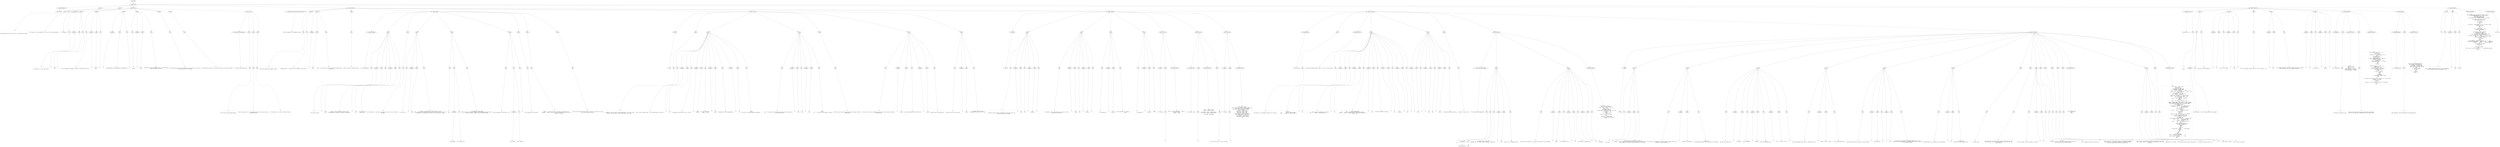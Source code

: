 digraph lpegNode {

node [fontname=Helvetica]
edge [style=dashed]

doc_0 [label="doc - 508"]


doc_0 -> { section_1}
{rank=same; section_1}

section_1 [label="section: 1-449"]


// END RANK doc_0

section_1 -> { header_2 prose_3 prose_4 section_5 section_6 section_7 section_8}
{rank=same; header_2 prose_3 prose_4 section_5 section_6 section_7 section_8}

header_2 [label="1 : Grammar Module"]

prose_3 [label="prose"]

prose_4 [label="prose"]

section_5 [label="section: 9-26"]

section_6 [label="section: 37-163"]

section_7 [label="section: 351-428"]

section_8 [label="section: 450-508"]


// END RANK section_1

header_2 -> leaf_9
leaf_9  [color=Gray,shape=rectangle,fontname=Inconsolata,label="* Grammar Module"]
// END RANK header_2

prose_3 -> { raw_10}
{rank=same; raw_10}

raw_10 [label="raw"]


// END RANK prose_3

raw_10 -> leaf_11
leaf_11  [color=Gray,shape=rectangle,fontname=Inconsolata,label="


The grammar module returns one function, which generates a grammar.
"]
// END RANK raw_10

prose_4 -> { raw_12}
{rank=same; raw_12}

raw_12 [label="raw"]


// END RANK prose_4

raw_12 -> leaf_13
leaf_13  [color=Gray,shape=rectangle,fontname=Inconsolata,label="
This document is a good candidate for a more strictly literate approach.

"]
// END RANK raw_12

section_5 -> { header_14 prose_15 prose_16 prose_17 prose_18 prose_19 prose_20 section_21}
{rank=same; header_14 prose_15 prose_16 prose_17 prose_18 prose_19 prose_20 section_21}

header_14 [label="2 : Introduction"]

prose_15 [label="prose"]

prose_16 [label="prose"]

prose_17 [label="prose"]

prose_18 [label="prose"]

prose_19 [label="prose"]

prose_20 [label="prose"]

section_21 [label="section: 27-36"]


// END RANK section_5

header_14 -> leaf_22
leaf_22  [color=Gray,shape=rectangle,fontname=Inconsolata,label="** Introduction"]
// END RANK header_14

prose_15 -> { raw_23 prespace_24 bold_25 raw_26}
{rank=same; raw_23 prespace_24 bold_25 raw_26}

raw_23 [label="raw"]

prespace_24 [label="prespace"]

bold_25 [label="bold"]

raw_26 [label="raw"]


// END RANK prose_15

raw_23 -> leaf_27
leaf_27  [color=Gray,shape=rectangle,fontname=Inconsolata,label="

This module is in a very real sense a"]
// END RANK raw_23

prespace_24 -> leaf_28
leaf_28  [color=Gray,shape=rectangle,fontname=Inconsolata,label=" "]
// END RANK prespace_24

bold_25 -> leaf_29
leaf_29  [color=Gray,shape=rectangle,fontname=Inconsolata,label="duet"]
// END RANK bold_25

raw_26 -> leaf_30
leaf_30  [color=Gray,shape=rectangle,fontname=Inconsolata,label=".
"]
// END RANK raw_26

prose_16 -> { raw_31 prespace_32 literal_33 raw_34}
{rank=same; raw_31 prespace_32 literal_33 raw_34}

raw_31 [label="raw"]

prespace_32 [label="prespace"]

literal_33 [label="literal"]

raw_34 [label="raw"]


// END RANK prose_16

raw_31 -> leaf_35
leaf_35  [color=Gray,shape=rectangle,fontname=Inconsolata,label="
It is an adaptation, refinement, extension, of Phillipe Janda's work,"]
// END RANK raw_31

prespace_32 -> leaf_36
leaf_36  [color=Gray,shape=rectangle,fontname=Inconsolata,label=""]
// END RANK prespace_32

literal_33 -> leaf_37
leaf_37  [color=Gray,shape=rectangle,fontname=Inconsolata,label="luaepnf"]
// END RANK literal_33

raw_34 -> leaf_38
leaf_38  [color=Gray,shape=rectangle,fontname=Inconsolata,label=":
"]
// END RANK raw_34

prose_17 -> { prespace_39 bold_40 raw_41}
{rank=same; prespace_39 bold_40 raw_41}

prespace_39 [label="prespace"]

bold_40 [label="bold"]

raw_41 [label="raw"]


// END RANK prose_17

prespace_39 -> leaf_42
leaf_42  [color=Gray,shape=rectangle,fontname=Inconsolata,label=""]
// END RANK prespace_39

bold_40 -> leaf_43
leaf_43  [color=Gray,shape=rectangle,fontname=Inconsolata,label="[[luaepnf][http://siffiejoe.github.io/lua-luaepnf/]]"]
// END RANK bold_40

raw_41 -> leaf_44
leaf_44  [color=Gray,shape=rectangle,fontname=Inconsolata,label="
"]
// END RANK raw_41

prose_18 -> { raw_45 prespace_46 literal_47 raw_48}
{rank=same; raw_45 prespace_46 literal_47 raw_48}

raw_45 [label="raw"]

prespace_46 [label="prespace"]

literal_47 [label="literal"]

raw_48 [label="raw"]


// END RANK prose_18

raw_45 -> leaf_49
leaf_49  [color=Gray,shape=rectangle,fontname=Inconsolata,label="
While"]
// END RANK raw_45

prespace_46 -> leaf_50
leaf_50  [color=Gray,shape=rectangle,fontname=Inconsolata,label=" "]
// END RANK prespace_46

literal_47 -> leaf_51
leaf_51  [color=Gray,shape=rectangle,fontname=Inconsolata,label="femto"]
// END RANK literal_47

raw_48 -> leaf_52
leaf_52  [color=Gray,shape=rectangle,fontname=Inconsolata,label=" is based on a repl by Tim Caswell, that is a case of taking a
sketch and painting a picture.
"]
// END RANK raw_48

prose_19 -> { raw_53}
{rank=same; raw_53}

raw_53 [label="raw"]


// END RANK prose_19

raw_53 -> leaf_54
leaf_54  [color=Gray,shape=rectangle,fontname=Inconsolata,label="
Many difficult aspects of this algorithm are found directly in the source
material upon which this is based.
"]
// END RANK raw_53

prose_20 -> { raw_55}
{rank=same; raw_55}

raw_55 [label="raw"]


// END RANK prose_20

raw_55 -> leaf_56
leaf_56  [color=Gray,shape=rectangle,fontname=Inconsolata,label="
Don Phillipe has my thanks, and my fervent hope that he enjoys what follows.

"]
// END RANK raw_55

section_21 -> { header_57 prose_58 prose_59 prose_60}
{rank=same; header_57 prose_58 prose_59 prose_60}

header_57 [label="4 : Aside to the Knuthian camp"]

prose_58 [label="prose"]

prose_59 [label="prose"]

prose_60 [label="prose"]


// END RANK section_21

header_57 -> leaf_61
leaf_61  [color=Gray,shape=rectangle,fontname=Inconsolata,label="**** Aside to the Knuthian camp"]
// END RANK header_57

prose_58 -> { raw_62}
{rank=same; raw_62}

raw_62 [label="raw"]


// END RANK prose_58

raw_62 -> leaf_63
leaf_63  [color=Gray,shape=rectangle,fontname=Inconsolata,label="

I have written a semi-literate boostrap.
"]
// END RANK raw_62

prose_59 -> { raw_64}
{rank=same; raw_64}

raw_64 [label="raw"]


// END RANK prose_59

raw_64 -> leaf_65
leaf_65  [color=Gray,shape=rectangle,fontname=Inconsolata,label="
I make no apology for this.  Cleaning what follows into a literate order is
a tractable problem.
"]
// END RANK raw_64

prose_60 -> { raw_66}
{rank=same; raw_66}

raw_66 [label="raw"]


// END RANK prose_60

raw_66 -> leaf_67
leaf_67  [color=Gray,shape=rectangle,fontname=Inconsolata,label="
In the meantime, let us build a Grammar from parts.

"]
// END RANK raw_66

section_6 -> { header_68 prose_69 prose_70 prose_71 section_72 section_73 section_74 section_75}
{rank=same; header_68 prose_69 prose_70 prose_71 section_72 section_73 section_74 section_75}

header_68 [label="2 : Return Parameters of the Grammar Function"]

prose_69 [label="prose"]

prose_70 [label="prose"]

prose_71 [label="prose"]

section_72 [label="section: 48-76"]

section_73 [label="section: 77-101"]

section_74 [label="section: 102-142"]

section_75 [label="section: 164-218"]


// END RANK section_6

header_68 -> leaf_76
leaf_76  [color=Gray,shape=rectangle,fontname=Inconsolata,label="** Return Parameters of the Grammar Function"]
// END RANK header_68

prose_69 -> { raw_77}
{rank=same; raw_77}

raw_77 [label="raw"]


// END RANK prose_69

raw_77 -> leaf_78
leaf_78  [color=Gray,shape=rectangle,fontname=Inconsolata,label="

This function takes two parameters, namely:
"]
// END RANK raw_77

prose_70 -> { raw_79 prespace_80 literal_81 raw_82}
{rank=same; raw_79 prespace_80 literal_81 raw_82}

raw_79 [label="raw"]

prespace_80 [label="prespace"]

literal_81 [label="literal"]

raw_82 [label="raw"]


// END RANK prose_70

raw_79 -> leaf_83
leaf_83  [color=Gray,shape=rectangle,fontname=Inconsolata,label="
  - grammar_template :  A function with one parameter, which must be"]
// END RANK raw_79

prespace_80 -> leaf_84
leaf_84  [color=Gray,shape=rectangle,fontname=Inconsolata,label=" "]
// END RANK prespace_80

literal_81 -> leaf_85
leaf_85  [color=Gray,shape=rectangle,fontname=Inconsolata,label="_ENV"]
// END RANK literal_81

raw_82 -> leaf_86
leaf_86  [color=Gray,shape=rectangle,fontname=Inconsolata,label=".
  - metas :  A map with keys of string and values of Node subclass
             constructors.
"]
// END RANK raw_82

prose_71 -> { raw_87}
{rank=same; raw_87}

raw_87 [label="raw"]


// END RANK prose_71

raw_87 -> leaf_88
leaf_88  [color=Gray,shape=rectangle,fontname=Inconsolata,label="
Both of these are reasonably complex.

"]
// END RANK raw_87

section_72 -> { header_89 prose_90 prose_91 prose_92 prose_93 prose_94 prose_95 prose_96 prose_97}
{rank=same; header_89 prose_90 prose_91 prose_92 prose_93 prose_94 prose_95 prose_96 prose_97}

header_89 [label="3 : grammar_template"]

prose_90 [label="prose"]

prose_91 [label="prose"]

prose_92 [label="prose"]

prose_93 [label="prose"]

prose_94 [label="prose"]

prose_95 [label="prose"]

prose_96 [label="prose"]

prose_97 [label="prose"]


// END RANK section_72

header_89 -> leaf_98
leaf_98  [color=Gray,shape=rectangle,fontname=Inconsolata,label="*** grammar_template"]
// END RANK header_89

prose_90 -> { raw_99 prespace_100 literal_101 raw_102 prespace_103 literal_104 raw_105}
{rank=same; raw_99 prespace_100 literal_101 raw_102 prespace_103 literal_104 raw_105}

raw_99 [label="raw"]

prespace_100 [label="prespace"]

literal_101 [label="literal"]

raw_102 [label="raw"]

prespace_103 [label="prespace"]

literal_104 [label="literal"]

raw_105 [label="raw"]


// END RANK prose_90

raw_99 -> leaf_106
leaf_106  [color=Gray,shape=rectangle,fontname=Inconsolata,label="

  The internal function"]
// END RANK raw_99

prespace_100 -> leaf_107
leaf_107  [color=Gray,shape=rectangle,fontname=Inconsolata,label=" "]
// END RANK prespace_100

literal_101 -> leaf_108
leaf_108  [color=Gray,shape=rectangle,fontname=Inconsolata,label="define"]
// END RANK literal_101

raw_102 -> leaf_109
leaf_109  [color=Gray,shape=rectangle,fontname=Inconsolata,label=" creates a custom environment variable, neatly
sidestepping Lua's pedantic insistance on prepending"]
// END RANK raw_102

prespace_103 -> leaf_110
leaf_110  [color=Gray,shape=rectangle,fontname=Inconsolata,label=" "]
// END RANK prespace_103

literal_104 -> leaf_111
leaf_111  [color=Gray,shape=rectangle,fontname=Inconsolata,label="local"]
// END RANK literal_104

raw_105 -> leaf_112
leaf_112  [color=Gray,shape=rectangle,fontname=Inconsolata,label=" to all values of
significance.
"]
// END RANK raw_105

prose_91 -> { raw_113}
{rank=same; raw_113}

raw_113 [label="raw"]


// END RANK prose_91

raw_113 -> leaf_114
leaf_114  [color=Gray,shape=rectangle,fontname=Inconsolata,label="
More relevantly, it constructs a full grammar, which will return a table of
type Node.
"]
// END RANK raw_113

prose_92 -> { raw_115 prespace_116 literal_117 raw_118}
{rank=same; raw_115 prespace_116 literal_117 raw_118}

raw_115 [label="raw"]

prespace_116 [label="prespace"]

literal_117 [label="literal"]

raw_118 [label="raw"]


// END RANK prose_92

raw_115 -> leaf_119
leaf_119  [color=Gray,shape=rectangle,fontname=Inconsolata,label="
If you stick to"]
// END RANK raw_115

prespace_116 -> leaf_120
leaf_120  [color=Gray,shape=rectangle,fontname=Inconsolata,label=" "]
// END RANK prespace_116

literal_117 -> leaf_121
leaf_121  [color=Gray,shape=rectangle,fontname=Inconsolata,label="lpeg"]
// END RANK literal_117

raw_118 -> leaf_122
leaf_122  [color=Gray,shape=rectangle,fontname=Inconsolata,label=" patterns, as you should, all array values will be of
Node.  Captures will interpolate various other sorts of Lua values, which will
induce halting in some places and silently corrupt execution in others.
"]
// END RANK raw_118

prose_93 -> { raw_123 link_124 raw_125}
{rank=same; raw_123 link_124 raw_125}

raw_123 [label="raw"]

link_124 [label="link"]

raw_125 [label="raw"]


// END RANK prose_93

raw_123 -> leaf_126
leaf_126  [color=Gray,shape=rectangle,fontname=Inconsolata,label="
The "]
// END RANK raw_123

link_124 -> { anchortext_127 url_128}
{rank=same; anchortext_127 url_128}

anchortext_127 [label="anchortext"]

url_128 [label="url"]


// END RANK link_124

anchortext_127 -> leaf_129
leaf_129  [color=Gray,shape=rectangle,fontname=Inconsolata,label="elpatt module"]
// END RANK anchortext_127

url_128 -> leaf_130
leaf_130  [color=Gray,shape=rectangle,fontname=Inconsolata,label="hts://~/elpatt.orb"]
// END RANK url_128

raw_125 -> leaf_131
leaf_131  [color=Gray,shape=rectangle,fontname=Inconsolata,label=" is intended to provide those
patterns which are allowed in Grammars, while expanding the scope of some
favorites to properly respect utf-8 and otherwise behave.
"]
// END RANK raw_125

prose_94 -> { raw_132 link_133 raw_134}
{rank=same; raw_132 link_133 raw_134}

raw_132 [label="raw"]

link_133 [label="link"]

raw_134 [label="raw"]


// END RANK prose_94

raw_132 -> leaf_135
leaf_135  [color=Gray,shape=rectangle,fontname=Inconsolata,label="
There are examples of the format in the "]
// END RANK raw_132

link_133 -> { anchortext_136 url_137}
{rank=same; anchortext_136 url_137}

anchortext_136 [label="anchortext"]

url_137 [label="url"]


// END RANK link_133

anchortext_136 -> leaf_138
leaf_138  [color=Gray,shape=rectangle,fontname=Inconsolata,label="spec module"]
// END RANK anchortext_136

url_137 -> leaf_139
leaf_139  [color=Gray,shape=rectangle,fontname=Inconsolata,label="hts://~/spec.orb"]
// END RANK url_137

raw_134 -> leaf_140
leaf_140  [color=Gray,shape=rectangle,fontname=Inconsolata,label=".
"]
// END RANK raw_134

prose_95 -> { raw_141}
{rank=same; raw_141}

raw_141 [label="raw"]


// END RANK prose_95

raw_141 -> leaf_142
leaf_142  [color=Gray,shape=rectangle,fontname=Inconsolata,label="
Also included are two functions:
"]
// END RANK raw_141

prose_96 -> { raw_143}
{rank=same; raw_143}

raw_143 [label="raw"]


// END RANK prose_96

raw_143 -> leaf_144
leaf_144  [color=Gray,shape=rectangle,fontname=Inconsolata,label="
  -  START :  a string which must be the same as the starting rule.
  -  SUPPRESS :  either a string or an array of strings. These rules will be
                 removed from the Node.
"]
// END RANK raw_143

prose_97 -> { raw_145}
{rank=same; raw_145}

raw_145 [label="raw"]


// END RANK prose_97

raw_145 -> leaf_146
leaf_146  [color=Gray,shape=rectangle,fontname=Inconsolata,label="
The use of ALL-CAPS was Phillipe Janda's convention, I agree that it reads
well in this singular instance.

"]
// END RANK raw_145

section_73 -> { header_147 prose_148 prose_149 prose_150 prose_151 prose_152 prose_153}
{rank=same; header_147 prose_148 prose_149 prose_150 prose_151 prose_152 prose_153}

header_147 [label="3 : metas"]

prose_148 [label="prose"]

prose_149 [label="prose"]

prose_150 [label="prose"]

prose_151 [label="prose"]

prose_152 [label="prose"]

prose_153 [label="prose"]


// END RANK section_73

header_147 -> leaf_154
leaf_154  [color=Gray,shape=rectangle,fontname=Inconsolata,label="*** metas"]
// END RANK header_147

prose_148 -> { raw_155}
{rank=same; raw_155}

raw_155 [label="raw"]


// END RANK prose_148

raw_155 -> leaf_156
leaf_156  [color=Gray,shape=rectangle,fontname=Inconsolata,label="

  By default a node will inherit from the Node class.  If you want custom
behavior, you must pass in a table of metatable constructors.
"]
// END RANK raw_155

prose_149 -> { raw_157 prespace_158 literal_159 raw_160 prespace_161 literal_162 raw_163 prespace_164 literal_165 raw_166 prespace_167 literal_168 raw_169}
{rank=same; raw_157 prespace_158 literal_159 raw_160 prespace_161 literal_162 raw_163 prespace_164 literal_165 raw_166 prespace_167 literal_168 raw_169}

raw_157 [label="raw"]

prespace_158 [label="prespace"]

literal_159 [label="literal"]

raw_160 [label="raw"]

prespace_161 [label="prespace"]

literal_162 [label="literal"]

raw_163 [label="raw"]

prespace_164 [label="prespace"]

literal_165 [label="literal"]

raw_166 [label="raw"]

prespace_167 [label="prespace"]

literal_168 [label="literal"]

raw_169 [label="raw"]


// END RANK prose_149

raw_157 -> leaf_170
leaf_170  [color=Gray,shape=rectangle,fontname=Inconsolata,label="
That's a fairly specific beast.  Any rule defined above will have an"]
// END RANK raw_157

prespace_158 -> leaf_171
leaf_171  [color=Gray,shape=rectangle,fontname=Inconsolata,label=" "]
// END RANK prespace_158

literal_159 -> leaf_172
leaf_172  [color=Gray,shape=rectangle,fontname=Inconsolata,label="id"]
// END RANK literal_159

raw_160 -> leaf_173
leaf_173  [color=Gray,shape=rectangle,fontname=Inconsolata,label="
corresonding to the name of the rule.  Unless"]
// END RANK raw_160

prespace_161 -> leaf_174
leaf_174  [color=Gray,shape=rectangle,fontname=Inconsolata,label=" "]
// END RANK prespace_161

literal_162 -> leaf_175
leaf_175  [color=Gray,shape=rectangle,fontname=Inconsolata,label="SUPPRESS"]
// END RANK literal_162

raw_163 -> leaf_176
leaf_176  [color=Gray,shape=rectangle,fontname=Inconsolata,label="ed, this will become
a Node.  If the"]
// END RANK raw_163

prespace_164 -> leaf_177
leaf_177  [color=Gray,shape=rectangle,fontname=Inconsolata,label=" "]
// END RANK prespace_164

literal_165 -> leaf_178
leaf_178  [color=Gray,shape=rectangle,fontname=Inconsolata,label="metas"]
// END RANK literal_165

raw_166 -> leaf_179
leaf_179  [color=Gray,shape=rectangle,fontname=Inconsolata,label=" parameter has a key corresponding to"]
// END RANK raw_166

prespace_167 -> leaf_180
leaf_180  [color=Gray,shape=rectangle,fontname=Inconsolata,label=" "]
// END RANK prespace_167

literal_168 -> leaf_181
leaf_181  [color=Gray,shape=rectangle,fontname=Inconsolata,label="id"]
// END RANK literal_168

raw_169 -> leaf_182
leaf_182  [color=Gray,shape=rectangle,fontname=Inconsolata,label=", then it
must return a function taking two parameters:
"]
// END RANK raw_169

prose_150 -> { raw_183 prespace_184 literal_185 raw_186 prespace_187 literal_188 raw_189}
{rank=same; raw_183 prespace_184 literal_185 raw_186 prespace_187 literal_188 raw_189}

raw_183 [label="raw"]

prespace_184 [label="prespace"]

literal_185 [label="literal"]

raw_186 [label="raw"]

prespace_187 [label="prespace"]

literal_188 [label="literal"]

raw_189 [label="raw"]


// END RANK prose_150

raw_183 -> leaf_190
leaf_190  [color=Gray,shape=rectangle,fontname=Inconsolata,label="
   - node :  The node under construction, which under normal circumstances
             will already have the"]
// END RANK raw_183

prespace_184 -> leaf_191
leaf_191  [color=Gray,shape=rectangle,fontname=Inconsolata,label=" "]
// END RANK prespace_184

literal_185 -> leaf_192
leaf_192  [color=Gray,shape=rectangle,fontname=Inconsolata,label="first"]
// END RANK literal_185

raw_186 -> leaf_193
leaf_193  [color=Gray,shape=rectangle,fontname=Inconsolata,label=" and"]
// END RANK raw_186

prespace_187 -> leaf_194
leaf_194  [color=Gray,shape=rectangle,fontname=Inconsolata,label=" "]
// END RANK prespace_187

literal_188 -> leaf_195
leaf_195  [color=Gray,shape=rectangle,fontname=Inconsolata,label="last"]
// END RANK literal_188

raw_189 -> leaf_196
leaf_196  [color=Gray,shape=rectangle,fontname=Inconsolata,label=" fields.
   - str  :  The entire str the grammar is parsing.
"]
// END RANK raw_189

prose_151 -> { raw_197}
{rank=same; raw_197}

raw_197 [label="raw"]


// END RANK prose_151

raw_197 -> leaf_198
leaf_198  [color=Gray,shape=rectangle,fontname=Inconsolata,label="
Which must return that same node, decorated in whatever fashion is
appropriate.
"]
// END RANK raw_197

prose_152 -> { raw_199 prespace_200 literal_201 raw_202 prespace_203 literal_204 raw_205}
{rank=same; raw_199 prespace_200 literal_201 raw_202 prespace_203 literal_204 raw_205}

raw_199 [label="raw"]

prespace_200 [label="prespace"]

literal_201 [label="literal"]

raw_202 [label="raw"]

prespace_203 [label="prespace"]

literal_204 [label="literal"]

raw_205 [label="raw"]


// END RANK prose_152

raw_199 -> leaf_206
leaf_206  [color=Gray,shape=rectangle,fontname=Inconsolata,label="
The node will not have a metatable at this point, and the function must attach
a metatable with"]
// END RANK raw_199

prespace_200 -> leaf_207
leaf_207  [color=Gray,shape=rectangle,fontname=Inconsolata,label=" "]
// END RANK prespace_200

literal_201 -> leaf_208
leaf_208  [color=Gray,shape=rectangle,fontname=Inconsolata,label="__index"]
// END RANK literal_201

raw_202 -> leaf_209
leaf_209  [color=Gray,shape=rectangle,fontname=Inconsolata,label=" equal to some table which itself has the"]
// END RANK raw_202

prespace_203 -> leaf_210
leaf_210  [color=Gray,shape=rectangle,fontname=Inconsolata,label=" "]
// END RANK prespace_203

literal_204 -> leaf_211
leaf_211  [color=Gray,shape=rectangle,fontname=Inconsolata,label="__index"]
// END RANK literal_204

raw_205 -> leaf_212
leaf_212  [color=Gray,shape=rectangle,fontname=Inconsolata,label="
Node as some recursive backstop.
"]
// END RANK raw_205

prose_153 -> { raw_213 prespace_214 italic_215 raw_216}
{rank=same; raw_213 prespace_214 italic_215 raw_216}

raw_213 [label="raw"]

prespace_214 [label="prespace"]

italic_215 [label="italic"]

raw_216 [label="raw"]


// END RANK prose_153

raw_213 -> leaf_217
leaf_217  [color=Gray,shape=rectangle,fontname=Inconsolata,label="
You might say the return value must"]
// END RANK raw_213

prespace_214 -> leaf_218
leaf_218  [color=Gray,shape=rectangle,fontname=Inconsolata,label=" "]
// END RANK prespace_214

italic_215 -> leaf_219
leaf_219  [color=Gray,shape=rectangle,fontname=Inconsolata,label="inherit"]
// END RANK italic_215

raw_216 -> leaf_220
leaf_220  [color=Gray,shape=rectangle,fontname=Inconsolata,label=" from Node, if we were using
a language that did that sort of thing.

"]
// END RANK raw_216

section_74 -> { header_221 prose_222 prose_223 prose_224 prose_225 section_226 section_227 section_228}
{rank=same; header_221 prose_222 prose_223 prose_224 prose_225 section_226 section_227 section_228}

header_221 [label="3 : requires"]

prose_222 [label="prose"]

prose_223 [label="prose"]

prose_224 [label="prose"]

prose_225 [label="prose"]

section_226 [label="section: 117-125"]

section_227 [label="section: 126-142"]

section_228 [label="section: 143-163"]


// END RANK section_74

header_221 -> leaf_229
leaf_229  [color=Gray,shape=rectangle,fontname=Inconsolata,label="*** requires"]
// END RANK header_221

prose_222 -> { raw_230 prespace_231 literal_232 raw_233 prespace_234 literal_235 raw_236}
{rank=same; raw_230 prespace_231 literal_232 raw_233 prespace_234 literal_235 raw_236}

raw_230 [label="raw"]

prespace_231 [label="prespace"]

literal_232 [label="literal"]

raw_233 [label="raw"]

prespace_234 [label="prespace"]

literal_235 [label="literal"]

raw_236 [label="raw"]


// END RANK prose_222

raw_230 -> leaf_237
leaf_237  [color=Gray,shape=rectangle,fontname=Inconsolata,label="


- [X] #todo  Note the require strings below, which prevent this from
             being a usable library, because"]
// END RANK raw_230

prespace_231 -> leaf_238
leaf_238  [color=Gray,shape=rectangle,fontname=Inconsolata,label=" "]
// END RANK prespace_231

literal_232 -> leaf_239
leaf_239  [color=Gray,shape=rectangle,fontname=Inconsolata,label="node"]
// END RANK literal_232

raw_233 -> leaf_240
leaf_240  [color=Gray,shape=rectangle,fontname=Inconsolata,label=" not"]
// END RANK raw_233

prespace_234 -> leaf_241
leaf_241  [color=Gray,shape=rectangle,fontname=Inconsolata,label=" "]
// END RANK prespace_234

literal_235 -> leaf_242
leaf_242  [color=Gray,shape=rectangle,fontname=Inconsolata,label="lpegnode"]
// END RANK literal_235

raw_236 -> leaf_243
leaf_243  [color=Gray,shape=rectangle,fontname=Inconsolata,label=".
"]
// END RANK raw_236

prose_223 -> { raw_244 prespace_245 literal_246 raw_247 prespace_248 literal_249 raw_250}
{rank=same; raw_244 prespace_245 literal_246 raw_247 prespace_248 literal_249 raw_250}

raw_244 [label="raw"]

prespace_245 [label="prespace"]

literal_246 [label="literal"]

raw_247 [label="raw"]

prespace_248 [label="prespace"]

literal_249 [label="literal"]

raw_250 [label="raw"]


// END RANK prose_223

raw_244 -> leaf_251
leaf_251  [color=Gray,shape=rectangle,fontname=Inconsolata,label="
             The problem is almost a philosophical one, and it's what I'm
             setting out to solve with"]
// END RANK raw_244

prespace_245 -> leaf_252
leaf_252  [color=Gray,shape=rectangle,fontname=Inconsolata,label=" "]
// END RANK prespace_245

literal_246 -> leaf_253
leaf_253  [color=Gray,shape=rectangle,fontname=Inconsolata,label="bridge"]
// END RANK literal_246

raw_247 -> leaf_254
leaf_254  [color=Gray,shape=rectangle,fontname=Inconsolata,label=" and"]
// END RANK raw_247

prespace_248 -> leaf_255
leaf_255  [color=Gray,shape=rectangle,fontname=Inconsolata,label=" "]
// END RANK prespace_248

literal_249 -> leaf_256
leaf_256  [color=Gray,shape=rectangle,fontname=Inconsolata,label="manifest"]
// END RANK literal_249

raw_250 -> leaf_257
leaf_257  [color=Gray,shape=rectangle,fontname=Inconsolata,label=".
"]
// END RANK raw_250

prose_224 -> { raw_258 prespace_259 literal_260 raw_261}
{rank=same; raw_258 prespace_259 literal_260 raw_261}

raw_258 [label="raw"]

prespace_259 [label="prespace"]

literal_260 [label="literal"]

raw_261 [label="raw"]


// END RANK prose_224

raw_258 -> leaf_262
leaf_262  [color=Gray,shape=rectangle,fontname=Inconsolata,label="
             In the meantime,"]
// END RANK raw_258

prespace_259 -> leaf_263
leaf_263  [color=Gray,shape=rectangle,fontname=Inconsolata,label=" "]
// END RANK prespace_259

literal_260 -> leaf_264
leaf_264  [color=Gray,shape=rectangle,fontname=Inconsolata,label="lpegnode"]
// END RANK literal_260

raw_261 -> leaf_265
leaf_265  [color=Gray,shape=rectangle,fontname=Inconsolata,label=" has one consumer. Let's keep it
             happy.
"]
// END RANK raw_261

prose_225 -> { raw_266 prespace_267 literal_268 raw_269}
{rank=same; raw_266 prespace_267 literal_268 raw_269}

raw_266 [label="raw"]

prespace_267 [label="prespace"]

literal_268 [label="literal"]

raw_269 [label="raw"]


// END RANK prose_225

raw_266 -> leaf_270
leaf_270  [color=Gray,shape=rectangle,fontname=Inconsolata,label="
             I'm renaming it"]
// END RANK raw_266

prespace_267 -> leaf_271
leaf_271  [color=Gray,shape=rectangle,fontname=Inconsolata,label=" "]
// END RANK prespace_267

literal_268 -> leaf_272
leaf_272  [color=Gray,shape=rectangle,fontname=Inconsolata,label="espalier"]
// END RANK literal_268

raw_269 -> leaf_273
leaf_273  [color=Gray,shape=rectangle,fontname=Inconsolata,label=" anyway.

"]
// END RANK raw_269

section_226 -> { header_274 prose_275 codeblock_276}
{rank=same; header_274 prose_275 codeblock_276}

header_274 [label="5 : status"]

prose_275 [label="prose"]

codeblock_276 [label="code block 119-123"]


// END RANK section_226

header_274 -> leaf_277
leaf_277  [color=Gray,shape=rectangle,fontname=Inconsolata,label="***** status"]
// END RANK header_274

prose_275 -> { raw_278}
{rank=same; raw_278}

raw_278 [label="raw"]


// END RANK prose_275

raw_278 -> leaf_279
leaf_279  [color=Gray,shape=rectangle,fontname=Inconsolata,label="
"]
// END RANK raw_278

codeblock_276 -> leaf_280
leaf_280  [color=Gray,shape=rectangle,fontname=Inconsolata,label="local s = require \"singletons\" . status ()
s.verbose = false
s.angry   = false"]
// END RANK codeblock_276

section_227 -> { header_281 prose_282 codeblock_283 prose_284}
{rank=same; header_281 prose_282 codeblock_283 prose_284}

header_281 [label="4 : requires, contd."]

prose_282 [label="prose"]

codeblock_283 [label="code block 128-136"]

prose_284 [label="prose"]


// END RANK section_227

header_281 -> leaf_285
leaf_285  [color=Gray,shape=rectangle,fontname=Inconsolata,label="**** requires, contd."]
// END RANK header_281

prose_282 -> { raw_286}
{rank=same; raw_286}

raw_286 [label="raw"]


// END RANK prose_282

raw_286 -> leaf_287
leaf_287  [color=Gray,shape=rectangle,fontname=Inconsolata,label="
"]
// END RANK raw_286

codeblock_283 -> leaf_288
leaf_288  [color=Gray,shape=rectangle,fontname=Inconsolata,label="local L = require \"lpeg\"
local a = require \"anterm\"

local Node = require \"espalier/node\"
local elpatt = require \"espalier/elpatt\"

local DROP = elpatt.DROP"]
// END RANK codeblock_283

prose_284 -> { raw_289}
{rank=same; raw_289}

raw_289 [label="raw"]


// END RANK prose_284

raw_289 -> leaf_290
leaf_290  [color=Gray,shape=rectangle,fontname=Inconsolata,label="
It's the kind of thing I'd like to automate.

"]
// END RANK raw_289

section_228 -> { header_291 prose_292 codeblock_293}
{rank=same; header_291 prose_292 codeblock_293}

header_291 [label="4 : asserts"]

prose_292 [label="prose"]

codeblock_293 [label="code block 145-161"]


// END RANK section_228

header_291 -> leaf_294
leaf_294  [color=Gray,shape=rectangle,fontname=Inconsolata,label="**** asserts"]
// END RANK header_291

prose_292 -> { raw_295}
{rank=same; raw_295}

raw_295 [label="raw"]


// END RANK prose_292

raw_295 -> leaf_296
leaf_296  [color=Gray,shape=rectangle,fontname=Inconsolata,label="
"]
// END RANK raw_295

codeblock_293 -> leaf_297
leaf_297  [color=Gray,shape=rectangle,fontname=Inconsolata,label="local assert = assert
local string, io = assert( string ), assert( io )
local remove = assert(table.remove)
local VER = string.sub( assert( _VERSION ), -4 )
local _G = assert( _G )
local error = assert( error )
local pairs = assert( pairs )
local next = assert( next )
local type = assert( type )
local tostring = assert( tostring )
local setmeta = assert( setmetatable )
if VER == \" 5.1\" then
   local setfenv = assert( setfenv )
   local getfenv = assert( getfenv )
end"]
// END RANK codeblock_293

section_75 -> { header_298 prose_299 codeblock_300 prose_301 prose_302 prose_303 section_304 section_305}
{rank=same; header_298 prose_299 codeblock_300 prose_301 prose_302 prose_303 section_304 section_305}

header_298 [label="3 : make_ast_node"]

prose_299 [label="prose"]

codeblock_300 [label="code block 168-170"]

prose_301 [label="prose"]

prose_302 [label="prose"]

prose_303 [label="prose"]

section_304 [label="section: 188-218"]

section_305 [label="section: 219-350"]


// END RANK section_75

header_298 -> leaf_306
leaf_306  [color=Gray,shape=rectangle,fontname=Inconsolata,label="*** make_ast_node"]
// END RANK header_298

prose_299 -> { raw_307}
{rank=same; raw_307}

raw_307 [label="raw"]


// END RANK prose_299

raw_307 -> leaf_308
leaf_308  [color=Gray,shape=rectangle,fontname=Inconsolata,label="

This takes a lot of parameters and does a lot of things.
"]
// END RANK raw_307

codeblock_300 -> leaf_309
leaf_309  [color=Gray,shape=rectangle,fontname=Inconsolata,label="local function make_ast_node(id, first, t, last, str, metas, offset)"]
// END RANK codeblock_300

prose_301 -> { raw_310 prespace_311 literal_312 raw_313 prespace_314 literal_315 raw_316 prespace_317 literal_318 raw_319 prespace_320 literal_321 raw_322 prespace_323 literal_324 raw_325}
{rank=same; raw_310 prespace_311 literal_312 raw_313 prespace_314 literal_315 raw_316 prespace_317 literal_318 raw_319 prespace_320 literal_321 raw_322 prespace_323 literal_324 raw_325}

raw_310 [label="raw"]

prespace_311 [label="prespace"]

literal_312 [label="literal"]

raw_313 [label="raw"]

prespace_314 [label="prespace"]

literal_315 [label="literal"]

raw_316 [label="raw"]

prespace_317 [label="prespace"]

literal_318 [label="literal"]

raw_319 [label="raw"]

prespace_320 [label="prespace"]

literal_321 [label="literal"]

raw_322 [label="raw"]

prespace_323 [label="prespace"]

literal_324 [label="literal"]

raw_325 [label="raw"]


// END RANK prose_301

raw_310 -> leaf_326
leaf_326  [color=Gray,shape=rectangle,fontname=Inconsolata,label="
- Parameters:
  - id      :  'string' naming the Node
  - first   :  'number' of the first byte of"]
// END RANK raw_310

prespace_311 -> leaf_327
leaf_327  [color=Gray,shape=rectangle,fontname=Inconsolata,label=" "]
// END RANK prespace_311

literal_312 -> leaf_328
leaf_328  [color=Gray,shape=rectangle,fontname=Inconsolata,label="str"]
// END RANK literal_312

raw_313 -> leaf_329
leaf_329  [color=Gray,shape=rectangle,fontname=Inconsolata,label="
  - t       :  'table' capture of grammatical information
  - last    :  'number' of the last byte of"]
// END RANK raw_313

prespace_314 -> leaf_330
leaf_330  [color=Gray,shape=rectangle,fontname=Inconsolata,label=" "]
// END RANK prespace_314

literal_315 -> leaf_331
leaf_331  [color=Gray,shape=rectangle,fontname=Inconsolata,label="str"]
// END RANK literal_315

raw_316 -> leaf_332
leaf_332  [color=Gray,shape=rectangle,fontname=Inconsolata,label="
  - str     :  'string' being parsed
  - metas   :  'table' of Node-inherited metatables (complex)
  - offset  :  'number' of optional offset.  This would be provided if
               e.g. byte 1 of"]
// END RANK raw_316

prespace_317 -> leaf_333
leaf_333  [color=Gray,shape=rectangle,fontname=Inconsolata,label=" "]
// END RANK prespace_317

literal_318 -> leaf_334
leaf_334  [color=Gray,shape=rectangle,fontname=Inconsolata,label="str"]
// END RANK literal_318

raw_319 -> leaf_335
leaf_335  [color=Gray,shape=rectangle,fontname=Inconsolata,label=" is actually byte 255 of a larger
              "]
// END RANK raw_319

prespace_320 -> leaf_336
leaf_336  [color=Gray,shape=rectangle,fontname=Inconsolata,label=" "]
// END RANK prespace_320

literal_321 -> leaf_337
leaf_337  [color=Gray,shape=rectangle,fontname=Inconsolata,label="str"]
// END RANK literal_321

raw_322 -> leaf_338
leaf_338  [color=Gray,shape=rectangle,fontname=Inconsolata,label=".  Normally"]
// END RANK raw_322

prespace_323 -> leaf_339
leaf_339  [color=Gray,shape=rectangle,fontname=Inconsolata,label=" "]
// END RANK prespace_323

literal_324 -> leaf_340
leaf_340  [color=Gray,shape=rectangle,fontname=Inconsolata,label="nil"]
// END RANK literal_324

raw_325 -> leaf_341
leaf_341  [color=Gray,shape=rectangle,fontname=Inconsolata,label=".
"]
// END RANK raw_325

prose_302 -> { prespace_342 literal_343 raw_344 prespace_345 literal_346 raw_347 prespace_348 literal_349 raw_350}
{rank=same; prespace_342 literal_343 raw_344 prespace_345 literal_346 raw_347 prespace_348 literal_349 raw_350}

prespace_342 [label="prespace"]

literal_343 [label="literal"]

raw_344 [label="raw"]

prespace_345 [label="prespace"]

literal_346 [label="literal"]

raw_347 [label="raw"]

prespace_348 [label="prespace"]

literal_349 [label="literal"]

raw_350 [label="raw"]


// END RANK prose_302

prespace_342 -> leaf_351
leaf_351  [color=Gray,shape=rectangle,fontname=Inconsolata,label=""]
// END RANK prespace_342

literal_343 -> leaf_352
leaf_352  [color=Gray,shape=rectangle,fontname=Inconsolata,label="first"]
// END RANK literal_343

raw_344 -> leaf_353
leaf_353  [color=Gray,shape=rectangle,fontname=Inconsolata,label=","]
// END RANK raw_344

prespace_345 -> leaf_354
leaf_354  [color=Gray,shape=rectangle,fontname=Inconsolata,label=" "]
// END RANK prespace_345

literal_346 -> leaf_355
leaf_355  [color=Gray,shape=rectangle,fontname=Inconsolata,label="last"]
// END RANK literal_346

raw_347 -> leaf_356
leaf_356  [color=Gray,shape=rectangle,fontname=Inconsolata,label=" and"]
// END RANK raw_347

prespace_348 -> leaf_357
leaf_357  [color=Gray,shape=rectangle,fontname=Inconsolata,label=" "]
// END RANK prespace_348

literal_349 -> leaf_358
leaf_358  [color=Gray,shape=rectangle,fontname=Inconsolata,label="offset"]
// END RANK literal_349

raw_350 -> leaf_359
leaf_359  [color=Gray,shape=rectangle,fontname=Inconsolata,label=" follow Wirth indexing conventions.
"]
// END RANK raw_350

prose_303 -> { raw_360}
{rank=same; raw_360}

raw_360 [label="raw"]


// END RANK prose_303

raw_360 -> leaf_361
leaf_361  [color=Gray,shape=rectangle,fontname=Inconsolata,label="
Because of course they do.

"]
// END RANK raw_360

section_304 -> { header_362 prose_363 prose_364 codeblock_365}
{rank=same; header_362 prose_363 prose_364 codeblock_365}

header_362 [label="4 : setup values and metatables"]

prose_363 [label="prose"]

prose_364 [label="prose"]

codeblock_365 [label="code block 198-216"]


// END RANK section_304

header_362 -> leaf_366
leaf_366  [color=Gray,shape=rectangle,fontname=Inconsolata,label="**** setup values and metatables"]
// END RANK header_362

prose_363 -> { raw_367 link_368 raw_369 prespace_370 literal_371 raw_372}
{rank=same; raw_367 link_368 raw_369 prespace_370 literal_371 raw_372}

raw_367 [label="raw"]

link_368 [label="link"]

raw_369 [label="raw"]

prespace_370 [label="prespace"]

literal_371 [label="literal"]

raw_372 [label="raw"]


// END RANK prose_363

raw_367 -> leaf_373
leaf_373  [color=Gray,shape=rectangle,fontname=Inconsolata,label="

  As "]
// END RANK raw_367

link_368 -> { anchortext_374 url_375}
{rank=same; anchortext_374 url_375}

anchortext_374 [label="anchortext"]

url_375 [label="url"]


// END RANK link_368

anchortext_374 -> leaf_376
leaf_376  [color=Gray,shape=rectangle,fontname=Inconsolata,label="covered elsewhere"]
// END RANK anchortext_374

url_375 -> leaf_377
leaf_377  [color=Gray,shape=rectangle,fontname=Inconsolata,label="httk://"]
// END RANK url_375

raw_369 -> leaf_378
leaf_378  [color=Gray,shape=rectangle,fontname=Inconsolata,label=", we accept three varieties of
metatable verb.  An ordinary table is assigned; a table with"]
// END RANK raw_369

prespace_370 -> leaf_379
leaf_379  [color=Gray,shape=rectangle,fontname=Inconsolata,label=" "]
// END RANK prespace_370

literal_371 -> leaf_380
leaf_380  [color=Gray,shape=rectangle,fontname=Inconsolata,label="__call"]
// END RANK literal_371

raw_372 -> leaf_381
leaf_381  [color=Gray,shape=rectangle,fontname=Inconsolata,label=" is
called, as is an ordinary function.
"]
// END RANK raw_372

prose_364 -> { raw_382 prespace_383 literal_384 raw_385 prespace_386 literal_387 raw_388 prespace_389 literal_390 raw_391}
{rank=same; raw_382 prespace_383 literal_384 raw_385 prespace_386 literal_387 raw_388 prespace_389 literal_390 raw_391}

raw_382 [label="raw"]

prespace_383 [label="prespace"]

literal_384 [label="literal"]

raw_385 [label="raw"]

prespace_386 [label="prespace"]

literal_387 [label="literal"]

raw_388 [label="raw"]

prespace_389 [label="prespace"]

literal_390 [label="literal"]

raw_391 [label="raw"]


// END RANK prose_364

raw_382 -> leaf_392
leaf_392  [color=Gray,shape=rectangle,fontname=Inconsolata,label="
The latter two are expected to return the original table, now a descendent
of"]
// END RANK raw_382

prespace_383 -> leaf_393
leaf_393  [color=Gray,shape=rectangle,fontname=Inconsolata,label=" "]
// END RANK prespace_383

literal_384 -> leaf_394
leaf_394  [color=Gray,shape=rectangle,fontname=Inconsolata,label="Node"]
// END RANK literal_384

raw_385 -> leaf_395
leaf_395  [color=Gray,shape=rectangle,fontname=Inconsolata,label=".  This need not have an"]
// END RANK raw_385

prespace_386 -> leaf_396
leaf_396  [color=Gray,shape=rectangle,fontname=Inconsolata,label=" "]
// END RANK prespace_386

literal_387 -> leaf_397
leaf_397  [color=Gray,shape=rectangle,fontname=Inconsolata,label="id"]
// END RANK literal_387

raw_388 -> leaf_398
leaf_398  [color=Gray,shape=rectangle,fontname=Inconsolata,label=" field which is the same as the"]
// END RANK raw_388

prespace_389 -> leaf_399
leaf_399  [color=Gray,shape=rectangle,fontname=Inconsolata,label=" "]
// END RANK prespace_389

literal_390 -> leaf_400
leaf_400  [color=Gray,shape=rectangle,fontname=Inconsolata,label="id"]
// END RANK literal_390

raw_391 -> leaf_401
leaf_401  [color=Gray,shape=rectangle,fontname=Inconsolata,label="
parameter.
"]
// END RANK raw_391

codeblock_365 -> leaf_402
leaf_402  [color=Gray,shape=rectangle,fontname=Inconsolata,label="   local offset = offset or 0
   t.first = first + offset
   t.last  = last + offset - 1 -- [sic]
   t.str   = str
   if metas[id] then
      local meta = metas[id]
      if type(meta) == \"function\" or meta.__call then
        t = metas[id](t, str)
      else
        t = setmeta(t, meta)
      end
      assert(t.id, \"no id on Node\")
   else
      t.id = id
      setmeta(t, { __index = Node,
                   __tostring = Node.toString })
   end"]
// END RANK codeblock_365

section_305 -> { header_403 prose_404 prose_405 prose_406 prose_407 prose_408 prose_409 prose_410 prose_411 prose_412 prose_413 prose_414 prose_415 prose_416 prose_417 codeblock_418 prose_419 prose_420 codeblock_421}
{rank=same; header_403 prose_404 prose_405 prose_406 prose_407 prose_408 prose_409 prose_410 prose_411 prose_412 prose_413 prose_414 prose_415 prose_416 prose_417 codeblock_418 prose_419 prose_420 codeblock_421}

header_403 [label="4 : DROP"]

prose_404 [label="prose"]

prose_405 [label="prose"]

prose_406 [label="prose"]

prose_407 [label="prose"]

prose_408 [label="prose"]

prose_409 [label="prose"]

prose_410 [label="prose"]

prose_411 [label="prose"]

prose_412 [label="prose"]

prose_413 [label="prose"]

prose_414 [label="prose"]

prose_415 [label="prose"]

prose_416 [label="prose"]

prose_417 [label="prose"]

codeblock_418 [label="code block 267-271"]

prose_419 [label="prose"]

prose_420 [label="prose"]

codeblock_421 [label="code block 277-348"]


// END RANK section_305

header_403 -> leaf_422
leaf_422  [color=Gray,shape=rectangle,fontname=Inconsolata,label="**** DROP"]
// END RANK header_403

prose_404 -> { raw_423 prespace_424 literal_425 raw_426}
{rank=same; raw_423 prespace_424 literal_425 raw_426}

raw_423 [label="raw"]

prespace_424 [label="prespace"]

literal_425 [label="literal"]

raw_426 [label="raw"]


// END RANK prose_404

raw_423 -> leaf_427
leaf_427  [color=Gray,shape=rectangle,fontname=Inconsolata,label="

  The rule"]
// END RANK raw_423

prespace_424 -> leaf_428
leaf_428  [color=Gray,shape=rectangle,fontname=Inconsolata,label=" "]
// END RANK prespace_424

literal_425 -> leaf_429
leaf_429  [color=Gray,shape=rectangle,fontname=Inconsolata,label="elpatt.D"]
// END RANK literal_425

raw_426 -> leaf_430
leaf_430  [color=Gray,shape=rectangle,fontname=Inconsolata,label=" causes the match to be dropped. In order for
this to give use the results we want, we must adjust the peer and
parent nodes while removing the captured element from the table.
"]
// END RANK raw_426

prose_405 -> { raw_431 prespace_432 literal_433 raw_434}
{rank=same; raw_431 prespace_432 literal_433 raw_434}

raw_431 [label="raw"]

prespace_432 [label="prespace"]

literal_433 [label="literal"]

raw_434 [label="raw"]


// END RANK prose_405

raw_431 -> leaf_435
leaf_435  [color=Gray,shape=rectangle,fontname=Inconsolata,label="
The use case is for eloquently expressed 'wrapper' patterns, which occur
frequently in real languages. In a"]
// END RANK raw_431

prespace_432 -> leaf_436
leaf_436  [color=Gray,shape=rectangle,fontname=Inconsolata,label=" "]
// END RANK prespace_432

literal_433 -> leaf_437
leaf_437  [color=Gray,shape=rectangle,fontname=Inconsolata,label="(typical lisp expression)"]
// END RANK literal_433

raw_434 -> leaf_438
leaf_438  [color=Gray,shape=rectangle,fontname=Inconsolata,label=" we don't need
the parentheses and would like our span not to include them.
"]
// END RANK raw_434

prose_406 -> { raw_439 prespace_440 literal_441 raw_442 prespace_443 literal_444 raw_445 prespace_446 literal_447 raw_448}
{rank=same; raw_439 prespace_440 literal_441 raw_442 prespace_443 literal_444 raw_445 prespace_446 literal_447 raw_448}

raw_439 [label="raw"]

prespace_440 [label="prespace"]

literal_441 [label="literal"]

raw_442 [label="raw"]

prespace_443 [label="prespace"]

literal_444 [label="literal"]

raw_445 [label="raw"]

prespace_446 [label="prespace"]

literal_447 [label="literal"]

raw_448 [label="raw"]


// END RANK prose_406

raw_439 -> leaf_449
leaf_449  [color=Gray,shape=rectangle,fontname=Inconsolata,label="
We could use a pattern like"]
// END RANK raw_439

prespace_440 -> leaf_450
leaf_450  [color=Gray,shape=rectangle,fontname=Inconsolata,label=" "]
// END RANK prespace_440

literal_441 -> leaf_451
leaf_451  [color=Gray,shape=rectangle,fontname=Inconsolata,label="V\"formwrap\""]
// END RANK literal_441

raw_442 -> leaf_452
leaf_452  [color=Gray,shape=rectangle,fontname=Inconsolata,label=" and then SUPPRESS"]
// END RANK raw_442

prespace_443 -> leaf_453
leaf_453  [color=Gray,shape=rectangle,fontname=Inconsolata,label=" "]
// END RANK prespace_443

literal_444 -> leaf_454
leaf_454  [color=Gray,shape=rectangle,fontname=Inconsolata,label="formwrap"]
// END RANK literal_444

raw_445 -> leaf_455
leaf_455  [color=Gray,shape=rectangle,fontname=Inconsolata,label=", but
this is less eloquent than"]
// END RANK raw_445

prespace_446 -> leaf_456
leaf_456  [color=Gray,shape=rectangle,fontname=Inconsolata,label=" "]
// END RANK prespace_446

literal_447 -> leaf_457
leaf_457  [color=Gray,shape=rectangle,fontname=Inconsolata,label="D(P\"(\") * V\"form\" *  D(P\")\")"]
// END RANK literal_447

raw_448 -> leaf_458
leaf_458  [color=Gray,shape=rectangle,fontname=Inconsolata,label=".
"]
// END RANK raw_448

prose_407 -> { raw_459 prespace_460 literal_461 raw_462}
{rank=same; raw_459 prespace_460 literal_461 raw_462}

raw_459 [label="raw"]

prespace_460 [label="prespace"]

literal_461 [label="literal"]

raw_462 [label="raw"]


// END RANK prose_407

raw_459 -> leaf_463
leaf_463  [color=Gray,shape=rectangle,fontname=Inconsolata,label="
Which is admittedly hard to look at.  We prefer the form"]
// END RANK raw_459

prespace_460 -> leaf_464
leaf_464  [color=Gray,shape=rectangle,fontname=Inconsolata,label=""]
// END RANK prespace_460

literal_461 -> leaf_465
leaf_465  [color=Gray,shape=rectangle,fontname=Inconsolata,label="D(pal) * V\"form\" * D(par)"]
// END RANK literal_461

raw_462 -> leaf_466
leaf_466  [color=Gray,shape=rectangle,fontname=Inconsolata,label=" for this reason among others.
"]
// END RANK raw_462

prose_408 -> { raw_467 prespace_468 literal_469 raw_470 prespace_471 bold_472 raw_473}
{rank=same; raw_467 prespace_468 literal_469 raw_470 prespace_471 bold_472 raw_473}

raw_467 [label="raw"]

prespace_468 [label="prespace"]

literal_469 [label="literal"]

raw_470 [label="raw"]

prespace_471 [label="prespace"]

bold_472 [label="bold"]

raw_473 [label="raw"]


// END RANK prose_408

raw_467 -> leaf_474
leaf_474  [color=Gray,shape=rectangle,fontname=Inconsolata,label="
The algorithm moves from the right to the left, because"]
// END RANK raw_467

prespace_468 -> leaf_475
leaf_475  [color=Gray,shape=rectangle,fontname=Inconsolata,label=" "]
// END RANK prespace_468

literal_469 -> leaf_476
leaf_476  [color=Gray,shape=rectangle,fontname=Inconsolata,label="table.remove(t)"]
// END RANK literal_469

raw_470 -> leaf_477
leaf_477  [color=Gray,shape=rectangle,fontname=Inconsolata,label="
is"]
// END RANK raw_470

prespace_471 -> leaf_478
leaf_478  [color=Gray,shape=rectangle,fontname=Inconsolata,label=" "]
// END RANK prespace_471

bold_472 -> leaf_479
leaf_479  [color=Gray,shape=rectangle,fontname=Inconsolata,label="O(1)"]
// END RANK bold_472

raw_473 -> leaf_480
leaf_480  [color=Gray,shape=rectangle,fontname=Inconsolata,label=" so we can strip any amount of rightward droppage first.  It is
correspondingly more expensive to strip middle drops, and most expensive
to strip leftmost drops.
"]
// END RANK raw_473

prose_409 -> { raw_481 prespace_482 literal_483 raw_484}
{rank=same; raw_481 prespace_482 literal_483 raw_484}

raw_481 [label="raw"]

prespace_482 [label="prespace"]

literal_483 [label="literal"]

raw_484 [label="raw"]


// END RANK prose_409

raw_481 -> leaf_485
leaf_485  [color=Gray,shape=rectangle,fontname=Inconsolata,label="
More importantly, if we counted up, we'd be tracking"]
// END RANK raw_481

prespace_482 -> leaf_486
leaf_486  [color=Gray,shape=rectangle,fontname=Inconsolata,label=" "]
// END RANK prespace_482

literal_483 -> leaf_487
leaf_487  [color=Gray,shape=rectangle,fontname=Inconsolata,label="#t"]
// END RANK literal_483

raw_484 -> leaf_488
leaf_488  [color=Gray,shape=rectangle,fontname=Inconsolata,label=", a moving target.
Counting to 1 neatly prevents this.
"]
// END RANK raw_484

prose_410 -> { raw_489}
{rank=same; raw_489}

raw_489 [label="raw"]


// END RANK prose_410

raw_489 -> leaf_490
leaf_490  [color=Gray,shape=rectangle,fontname=Inconsolata,label="
   -  [ ] #Todo :Faster:
"]
// END RANK raw_489

prose_411 -> { raw_491}
{rank=same; raw_491}

raw_491 [label="raw"]


// END RANK prose_411

raw_491 -> leaf_492
leaf_492  [color=Gray,shape=rectangle,fontname=Inconsolata,label="
     -  This algorithm, as we discussed, goes quadratic toward the left side.
        The correct way to go is if we see any drop, flip a dirty bit, and
        compact upward.
"]
// END RANK raw_491

prose_412 -> { raw_493 prespace_494 literal_495 raw_496}
{rank=same; raw_493 prespace_494 literal_495 raw_496}

raw_493 [label="raw"]

prespace_494 [label="prespace"]

literal_495 [label="literal"]

raw_496 [label="raw"]


// END RANK prose_412

raw_493 -> leaf_497
leaf_497  [color=Gray,shape=rectangle,fontname=Inconsolata,label="
     -  More to the point, the mere inclusion of this much"]
// END RANK raw_493

prespace_494 -> leaf_498
leaf_498  [color=Gray,shape=rectangle,fontname=Inconsolata,label=" "]
// END RANK prespace_494

literal_495 -> leaf_499
leaf_499  [color=Gray,shape=rectangle,fontname=Inconsolata,label="s:"]
// END RANK literal_495

raw_496 -> leaf_500
leaf_500  [color=Gray,shape=rectangle,fontname=Inconsolata,label=" slows the
        algorithm to an utter crawl. The concatenations happen anyway, to
        pass the string into the status module.
"]
// END RANK raw_496

prose_413 -> { raw_501}
{rank=same; raw_501}

raw_501 [label="raw"]


// END RANK prose_413

raw_501 -> leaf_502
leaf_502  [color=Gray,shape=rectangle,fontname=Inconsolata,label="
        This is probably 10x the cost in real work.
"]
// END RANK raw_501

prose_414 -> { raw_503}
{rank=same; raw_503}

raw_503 [label="raw"]


// END RANK prose_414

raw_503 -> leaf_504
leaf_504  [color=Gray,shape=rectangle,fontname=Inconsolata,label="
        Why am I doing it in such a dumb way? This is a literate programming
        environment, and I'm building a language with templates and macros
        and other useful access to state at compile time.
"]
// END RANK raw_503

prose_415 -> { raw_505}
{rank=same; raw_505}

raw_505 [label="raw"]


// END RANK prose_415

raw_505 -> leaf_506
leaf_506  [color=Gray,shape=rectangle,fontname=Inconsolata,label="
        That's two ways to remove the verbosity and other printfs when they
        aren't wanted.  Better to simulate the correct behavior until I can
        provide it.
"]
// END RANK raw_505

prose_416 -> { raw_507}
{rank=same; raw_507}

raw_507 [label="raw"]


// END RANK prose_416

raw_507 -> leaf_508
leaf_508  [color=Gray,shape=rectangle,fontname=Inconsolata,label="
anyway back to our program
"]
// END RANK raw_507

prose_417 -> { raw_509}
{rank=same; raw_509}

raw_509 [label="raw"]


// END RANK prose_417

raw_509 -> leaf_510
leaf_510  [color=Gray,shape=rectangle,fontname=Inconsolata,label="
The parent of the first node is always itself:
"]
// END RANK raw_509

codeblock_418 -> leaf_511
leaf_511  [color=Gray,shape=rectangle,fontname=Inconsolata,label="   if not t.parent then
      t.parent = t
   end"]
// END RANK codeblock_418

prose_419 -> { raw_512 prespace_513 literal_514 raw_515}
{rank=same; raw_512 prespace_513 literal_514 raw_515}

raw_512 [label="raw"]

prespace_513 [label="prespace"]

literal_514 [label="literal"]

raw_515 [label="raw"]


// END RANK prose_419

raw_512 -> leaf_516
leaf_516  [color=Gray,shape=rectangle,fontname=Inconsolata,label="
This means the special case isn't a"]
// END RANK raw_512

prespace_513 -> leaf_517
leaf_517  [color=Gray,shape=rectangle,fontname=Inconsolata,label=" "]
// END RANK prespace_513

literal_514 -> leaf_518
leaf_518  [color=Gray,shape=rectangle,fontname=Inconsolata,label="nil"]
// END RANK literal_514

raw_515 -> leaf_519
leaf_519  [color=Gray,shape=rectangle,fontname=Inconsolata,label=", which I think is better.
"]
// END RANK raw_515

prose_420 -> { raw_520}
{rank=same; raw_520}

raw_520 [label="raw"]


// END RANK prose_420

raw_520 -> leaf_521
leaf_521  [color=Gray,shape=rectangle,fontname=Inconsolata,label="
Now we iterate the children
"]
// END RANK raw_520

codeblock_421 -> leaf_522
leaf_522  [color=Gray,shape=rectangle,fontname=Inconsolata,label="   for i = #t, 1 --[[0]], -1 do
      t[i].parent = t
      local cap = t[i]
      if type(cap) ~= \"table\" then
         s:complain(\"CAPTURE ISSUE\",
                    \"type of capture subgroup is \" .. type(v) .. \"\\n\")
                 -- better:
                 -- phrase {\"type of capture subgroup is\", type(v), \"\\n\"}
      end
      if cap.DROP == DROP then
         s:verb(\"drops in \" .. a.bright(t.id))
         if i == #t then
            s:verb(a.red(\"rightmost\") .. \" remaining node\")
            s:verb(\"  t.$: \" .. tostring(t.last) .. \" Δ: \"
                   .. tostring(cap.last - cap.first))
            -- <action>
            t.last = t.last - (cap.last - cap.first)
            remove(t)
            -- </action>
            s:verb(\"  new t.$: \" .. tostring(t.last))
         else
            -- Here we may be either in the middle or at the leftmost
            -- margin.  Leftmost means either we're at index 1, or that
            -- all children to the left, down to 1, are all DROPs.
            local leftmost = (i == 1)
            if leftmost then
               s:verb(a.cyan(\"  leftmost\") .. \" remaining node\")
               s:verb(\"    t.^: \" .. tostring(t.first)
                      .. \" D.$: \" .. tostring(cap.last))
               -- <action>
               t.first = cap.last
               --    <comment>
               s:verb(\"    new t.^: \" .. tostring(t.first))
               --    </comment>
               remove(t, 1)
               -- </action>
            else
               leftmost = true -- provisionally since cap.DROP
               for j = i, 1, -1 do
                 leftmost = leftmost and t[j].DROP
                 if not leftmost then break end
               end
               if leftmost then
                  s:verb(a.cyan(\"  leftmost inner\") .. \" remaining node\")
                  s:verb(\"    t.^: \" .. tostring(t.first)
                         .. \" D.$: \" .. tostring(cap.last))
                  t.first = cap.last
                  s:verb(\"    new t.^: \" .. tostring(t.first))
                  -- <action>
                  for j = i, 1, -1 do
                     -- this is quadradic but correct
                     -- and easy to understand.
                        remove(t, j)
                     break
                  end
                  -- </action>
               else
                  s:verb(a.green(\"  middle\") .. \" node dropped\")
                  remove(t, i)
               end
            end
         end
      end
   end
   -- post conditions
   assert(t.isNode, \"failed isNode: \" .. id)
   assert(t.str)
   assert(t.parent, \"no parent on \" .. t.id)
   return t
end"]
// END RANK codeblock_421

section_7 -> { header_523 prose_524 prose_525 prose_526 prose_527 prose_528 section_529 section_530}
{rank=same; header_523 prose_524 prose_525 prose_526 prose_527 prose_528 section_529 section_530}

header_523 [label="2 : define(func, g, e)"]

prose_524 [label="prose"]

prose_525 [label="prose"]

prose_526 [label="prose"]

prose_527 [label="prose"]

prose_528 [label="prose"]

section_529 [label="section: 366-428"]

section_530 [label="section: 429-449"]


// END RANK section_7

header_523 -> leaf_531
leaf_531  [color=Gray,shape=rectangle,fontname=Inconsolata,label="** define(func, g, e)"]
// END RANK header_523

prose_524 -> { raw_532 link_533 raw_534}
{rank=same; raw_532 link_533 raw_534}

raw_532 [label="raw"]

link_533 [label="link"]

raw_534 [label="raw"]


// END RANK prose_524

raw_532 -> leaf_535
leaf_535  [color=Gray,shape=rectangle,fontname=Inconsolata,label="

This is "]
// END RANK raw_532

link_533 -> { anchortext_536 url_537}
{rank=same; anchortext_536 url_537}

anchortext_536 [label="anchortext"]

url_537 [label="url"]


// END RANK link_533

anchortext_536 -> leaf_538
leaf_538  [color=Gray,shape=rectangle,fontname=Inconsolata,label="Phillipe Janda"]
// END RANK anchortext_536

url_537 -> leaf_539
leaf_539  [color=Gray,shape=rectangle,fontname=Inconsolata,label="http://siffiejoe.github.io/lua-luaepnf/"]
// END RANK url_537

raw_534 -> leaf_540
leaf_540  [color=Gray,shape=rectangle,fontname=Inconsolata,label="'s
algorithm, with my adaptations.
"]
// END RANK raw_534

prose_525 -> { prespace_541 literal_542 raw_543 prespace_544 literal_545 raw_546}
{rank=same; prespace_541 literal_542 raw_543 prespace_544 literal_545 raw_546}

prespace_541 [label="prespace"]

literal_542 [label="literal"]

raw_543 [label="raw"]

prespace_544 [label="prespace"]

literal_545 [label="literal"]

raw_546 [label="raw"]


// END RANK prose_525

prespace_541 -> leaf_547
leaf_547  [color=Gray,shape=rectangle,fontname=Inconsolata,label=""]
// END RANK prespace_541

literal_542 -> leaf_548
leaf_548  [color=Gray,shape=rectangle,fontname=Inconsolata,label="e"]
// END RANK literal_542

raw_543 -> leaf_549
leaf_549  [color=Gray,shape=rectangle,fontname=Inconsolata,label=", either is or becomes"]
// END RANK raw_543

prespace_544 -> leaf_550
leaf_550  [color=Gray,shape=rectangle,fontname=Inconsolata,label=" "]
// END RANK prespace_544

literal_545 -> leaf_551
leaf_551  [color=Gray,shape=rectangle,fontname=Inconsolata,label="_ENV"]
// END RANK literal_545

raw_546 -> leaf_552
leaf_552  [color=Gray,shape=rectangle,fontname=Inconsolata,label=".
"]
// END RANK raw_546

prose_526 -> { raw_553}
{rank=same; raw_553}

raw_553 [label="raw"]


// END RANK prose_526

raw_553 -> leaf_554
leaf_554  [color=Gray,shape=rectangle,fontname=Inconsolata,label="
This is not needed in LuaJIT, while for Lua 5.2 and above, it is.
"]
// END RANK raw_553

prose_527 -> { prespace_555 literal_556 raw_557}
{rank=same; prespace_555 literal_556 raw_557}

prespace_555 [label="prespace"]

literal_556 [label="literal"]

raw_557 [label="raw"]


// END RANK prose_527

prespace_555 -> leaf_558
leaf_558  [color=Gray,shape=rectangle,fontname=Inconsolata,label=""]
// END RANK prespace_555

literal_556 -> leaf_559
leaf_559  [color=Gray,shape=rectangle,fontname=Inconsolata,label="func"]
// END RANK literal_556

raw_557 -> leaf_560
leaf_560  [color=Gray,shape=rectangle,fontname=Inconsolata,label=" is the grammar definition function, pieces of which we've provided.
We'll see how the rest is put together presently.
"]
// END RANK raw_557

prose_528 -> { prespace_561 literal_562 raw_563 prespace_564 literal_565 raw_566}
{rank=same; prespace_561 literal_562 raw_563 prespace_564 literal_565 raw_566}

prespace_561 [label="prespace"]

literal_562 [label="literal"]

raw_563 [label="raw"]

prespace_564 [label="prespace"]

literal_565 [label="literal"]

raw_566 [label="raw"]


// END RANK prose_528

prespace_561 -> leaf_567
leaf_567  [color=Gray,shape=rectangle,fontname=Inconsolata,label=""]
// END RANK prespace_561

literal_562 -> leaf_568
leaf_568  [color=Gray,shape=rectangle,fontname=Inconsolata,label="g"]
// END RANK literal_562

raw_563 -> leaf_569
leaf_569  [color=Gray,shape=rectangle,fontname=Inconsolata,label=" is or becomes a"]
// END RANK raw_563

prespace_564 -> leaf_570
leaf_570  [color=Gray,shape=rectangle,fontname=Inconsolata,label=" "]
// END RANK prespace_564

literal_565 -> leaf_571
leaf_571  [color=Gray,shape=rectangle,fontname=Inconsolata,label="Grammar"]
// END RANK literal_565

raw_566 -> leaf_572
leaf_572  [color=Gray,shape=rectangle,fontname=Inconsolata,label=".

"]
// END RANK raw_566

section_529 -> { header_573 prose_574 codeblock_575 prose_576 codeblock_577}
{rank=same; header_573 prose_574 codeblock_575 prose_576 codeblock_577}

header_573 [label="4 : localizations"]

prose_574 [label="prose"]

codeblock_575 [label="code block 370-377"]

prose_576 [label="prose"]

codeblock_577 [label="code block 382-426"]


// END RANK section_529

header_573 -> leaf_578
leaf_578  [color=Gray,shape=rectangle,fontname=Inconsolata,label="**** localizations"]
// END RANK header_573

prose_574 -> { raw_579}
{rank=same; raw_579}

raw_579 [label="raw"]


// END RANK prose_574

raw_579 -> leaf_580
leaf_580  [color=Gray,shape=rectangle,fontname=Inconsolata,label="

We localize the patterns we use.
"]
// END RANK raw_579

codeblock_575 -> leaf_581
leaf_581  [color=Gray,shape=rectangle,fontname=Inconsolata,label="local Cp = L.Cp
local Cc = L.Cc
local Ct = L.Ct
local arg1_str = L.Carg(1)
local arg2_metas = L.Carg(2)
local arg3_offset = L.Carg(3)"]
// END RANK codeblock_575

prose_576 -> { raw_582}
{rank=same; raw_582}

raw_582 [label="raw"]


// END RANK prose_576

raw_582 -> leaf_583
leaf_583  [color=Gray,shape=rectangle,fontname=Inconsolata,label="
Setup an environment where you can easily define lpeg grammars
with lots of syntax sugar, compatible with the 5 series of Luas:
"]
// END RANK raw_582

codeblock_577 -> leaf_584
leaf_584  [color=Gray,shape=rectangle,fontname=Inconsolata,label="local function define(func, g, e)
   g = g or {}
   if e == nil then
      e = VER == \" 5.1\" and getfenv(func) or _G
   end
   local suppressed = {}
   local env = {}
   local env_index = {
      START = function(name) g[1] = name end,
      SUPPRESS = function(...)
         suppressed = {}
         for i = 1, select('#', ...) do
            suppressed[select(i, ... )] = true
         end
      end,
      V = L.V,
      P = L.P }

    setmeta(env_index, { __index = e })
    setmeta(env, {
       __index = env_index,
       __newindex = function( _, name, val )
          if suppressed[ name ] then
             g[ name ] = val
          else
             g[ name ] = (Cc(name)
                * Cp()
                * Ct(val)
                * Cp()
                * arg1_str
                * arg2_metas)
                * arg3_offset / make_ast_node
          end
       end })

   -- call passed function with custom environment (5.1- and 5.2-style)
   if VER == \" 5.1\" then
      setfenv(func, env )
   end
   func( env )
   assert( g[ 1 ] and g[ g[ 1 ] ], \"no start rule defined\" )
   return g
end"]
// END RANK codeblock_577

section_530 -> { header_585 prose_586 codeblock_587}
{rank=same; header_585 prose_586 codeblock_587}

header_585 [label="3 : refineMetas(metas)"]

prose_586 [label="prose"]

codeblock_587 [label="code block 433-447"]


// END RANK section_530

header_585 -> leaf_588
leaf_588  [color=Gray,shape=rectangle,fontname=Inconsolata,label="*** refineMetas(metas)"]
// END RANK header_585

prose_586 -> { raw_589}
{rank=same; raw_589}

raw_589 [label="raw"]


// END RANK prose_586

raw_589 -> leaf_590
leaf_590  [color=Gray,shape=rectangle,fontname=Inconsolata,label="

Takes metatables, distributing defaults and denormalizations.
"]
// END RANK raw_589

codeblock_587 -> leaf_591
leaf_591  [color=Gray,shape=rectangle,fontname=Inconsolata,label="local function refineMetas(metas)
  for id, meta in pairs(metas) do
    if type(meta) == \"table\" then
      if not meta[\"__tostring\"] then
        meta[\"__tostring\"] = Node.toString
      end
      if not meta.id then
        meta.id = id
      end
    end
  end
  return metas
end"]
// END RANK codeblock_587

section_8 -> { header_592 prose_593 codeblock_594 codeblock_595}
{rank=same; header_592 prose_593 codeblock_594 codeblock_595}

header_592 [label="2 : new"]

prose_593 [label="prose"]

codeblock_594 [label="code block 455-504"]

codeblock_595 [label="code block 506-508"]


// END RANK section_8

header_592 -> leaf_596
leaf_596  [color=Gray,shape=rectangle,fontname=Inconsolata,label="** new"]
// END RANK header_592

prose_593 -> { raw_597 prespace_598 literal_599 raw_600}
{rank=same; raw_597 prespace_598 literal_599 raw_600}

raw_597 [label="raw"]

prespace_598 [label="prespace"]

literal_599 [label="literal"]

raw_600 [label="raw"]


// END RANK prose_593

raw_597 -> leaf_601
leaf_601  [color=Gray,shape=rectangle,fontname=Inconsolata,label="

Given a grammar_template function and a set of metatables,
yield a parsing function and the grammar as an"]
// END RANK raw_597

prespace_598 -> leaf_602
leaf_602  [color=Gray,shape=rectangle,fontname=Inconsolata,label=" "]
// END RANK prespace_598

literal_599 -> leaf_603
leaf_603  [color=Gray,shape=rectangle,fontname=Inconsolata,label="lpeg"]
// END RANK literal_599

raw_600 -> leaf_604
leaf_604  [color=Gray,shape=rectangle,fontname=Inconsolata,label=" pattern.
"]
// END RANK raw_600

codeblock_594 -> leaf_605
leaf_605  [color=Gray,shape=rectangle,fontname=Inconsolata,label="local function new(grammar_template, metas, pre, post)
   if type(grammar_template) == \"function\" then
      local metas = metas or {}
      metas = refineMetas(metas)
      local grammar = define(grammar_template, nil, metas)

      local function parse(str, offset)
         local offset = offset or 0
         --[[
         if pre then
            str = pre(str)
         end
         --]]
         local match = L.match(grammar, str, 1, str, metas, offset)
         if match == nil then
            return nil
         end
         --[[
         if post then
            error \"error in post parsing\"
           match = post(match)
         end
         --]]
         local maybeErr = match:lastLeaf()
         if maybeErr.id then
            if maybeErr.id == \"ERROR\" then
               local line, col = match:linePos(maybeErr.first)
               local msg = maybeErr.msg or \"\"
               s:complain(\"Parsing Error\", \" line: \" .. tostring(line) .. \", \"
                       .. \"col: \" .. tostring(col) .. \". \" .. msg)
               return match, match:lastLeaf()
            else
               return match
            end
         else
            local maybeNode = maybeErr.isNode and \" is \" or \" isn't \"
            s:complain(\"No id on match\" .. \"match of type, \" .. type(match)
                      .. maybeNode .. \" a Node: \" .. tostring(maybeErr))
         end
         -- This would be a bad match.
         return match
      end

      return parse, grammar
   else
      s:halt(\"no way to build grammar out of \" .. type(grammar_template))
   end
end"]
// END RANK codeblock_594

codeblock_595 -> leaf_606
leaf_606  [color=Gray,shape=rectangle,fontname=Inconsolata,label="return new"]
// END RANK codeblock_595


}
